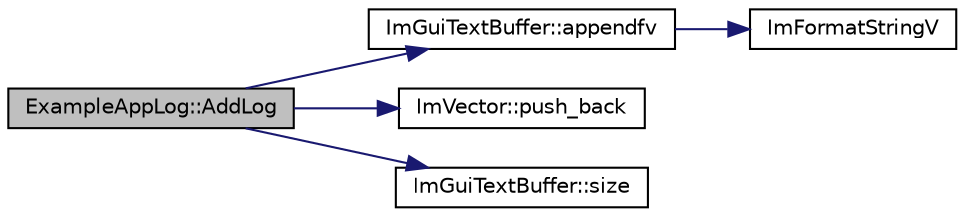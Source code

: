digraph "ExampleAppLog::AddLog"
{
 // LATEX_PDF_SIZE
  edge [fontname="Helvetica",fontsize="10",labelfontname="Helvetica",labelfontsize="10"];
  node [fontname="Helvetica",fontsize="10",shape=record];
  rankdir="LR";
  Node1 [label="ExampleAppLog::AddLog",height=0.2,width=0.4,color="black", fillcolor="grey75", style="filled", fontcolor="black",tooltip=" "];
  Node1 -> Node2 [color="midnightblue",fontsize="10",style="solid",fontname="Helvetica"];
  Node2 [label="ImGuiTextBuffer::appendfv",height=0.2,width=0.4,color="black", fillcolor="white", style="filled",URL="$struct_im_gui_text_buffer.html#ac8a6b11834c4cee8113bf6950e66112e",tooltip=" "];
  Node2 -> Node3 [color="midnightblue",fontsize="10",style="solid",fontname="Helvetica"];
  Node3 [label="ImFormatStringV",height=0.2,width=0.4,color="black", fillcolor="white", style="filled",URL="$imgui_8cpp.html#a2e0022a073d369645a0daab17f823779",tooltip=" "];
  Node1 -> Node4 [color="midnightblue",fontsize="10",style="solid",fontname="Helvetica"];
  Node4 [label="ImVector::push_back",height=0.2,width=0.4,color="black", fillcolor="white", style="filled",URL="$struct_im_vector.html#aab5df48e0711a48bd12f3206e08c4108",tooltip=" "];
  Node1 -> Node5 [color="midnightblue",fontsize="10",style="solid",fontname="Helvetica"];
  Node5 [label="ImGuiTextBuffer::size",height=0.2,width=0.4,color="black", fillcolor="white", style="filled",URL="$struct_im_gui_text_buffer.html#a2811fcd43e0224eb3bd0f3464b634289",tooltip=" "];
}
